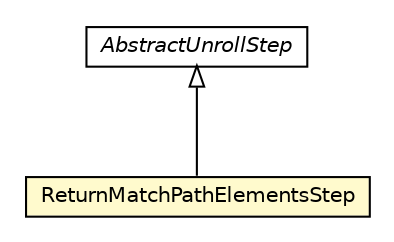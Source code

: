 #!/usr/local/bin/dot
#
# Class diagram 
# Generated by UMLGraph version R5_6-24-gf6e263 (http://www.umlgraph.org/)
#

digraph G {
	edge [fontname="Helvetica",fontsize=10,labelfontname="Helvetica",labelfontsize=10];
	node [fontname="Helvetica",fontsize=10,shape=plaintext];
	nodesep=0.25;
	ranksep=0.5;
	// com.orientechnologies.orient.core.sql.executor.AbstractUnrollStep
	c8201575 [label=<<table title="com.orientechnologies.orient.core.sql.executor.AbstractUnrollStep" border="0" cellborder="1" cellspacing="0" cellpadding="2" port="p" href="./AbstractUnrollStep.html">
		<tr><td><table border="0" cellspacing="0" cellpadding="1">
<tr><td align="center" balign="center"><font face="Helvetica-Oblique"> AbstractUnrollStep </font></td></tr>
		</table></td></tr>
		</table>>, URL="./AbstractUnrollStep.html", fontname="Helvetica", fontcolor="black", fontsize=10.0];
	// com.orientechnologies.orient.core.sql.executor.ReturnMatchPathElementsStep
	c8201592 [label=<<table title="com.orientechnologies.orient.core.sql.executor.ReturnMatchPathElementsStep" border="0" cellborder="1" cellspacing="0" cellpadding="2" port="p" bgcolor="lemonChiffon" href="./ReturnMatchPathElementsStep.html">
		<tr><td><table border="0" cellspacing="0" cellpadding="1">
<tr><td align="center" balign="center"> ReturnMatchPathElementsStep </td></tr>
		</table></td></tr>
		</table>>, URL="./ReturnMatchPathElementsStep.html", fontname="Helvetica", fontcolor="black", fontsize=10.0];
	//com.orientechnologies.orient.core.sql.executor.ReturnMatchPathElementsStep extends com.orientechnologies.orient.core.sql.executor.AbstractUnrollStep
	c8201575:p -> c8201592:p [dir=back,arrowtail=empty];
}

